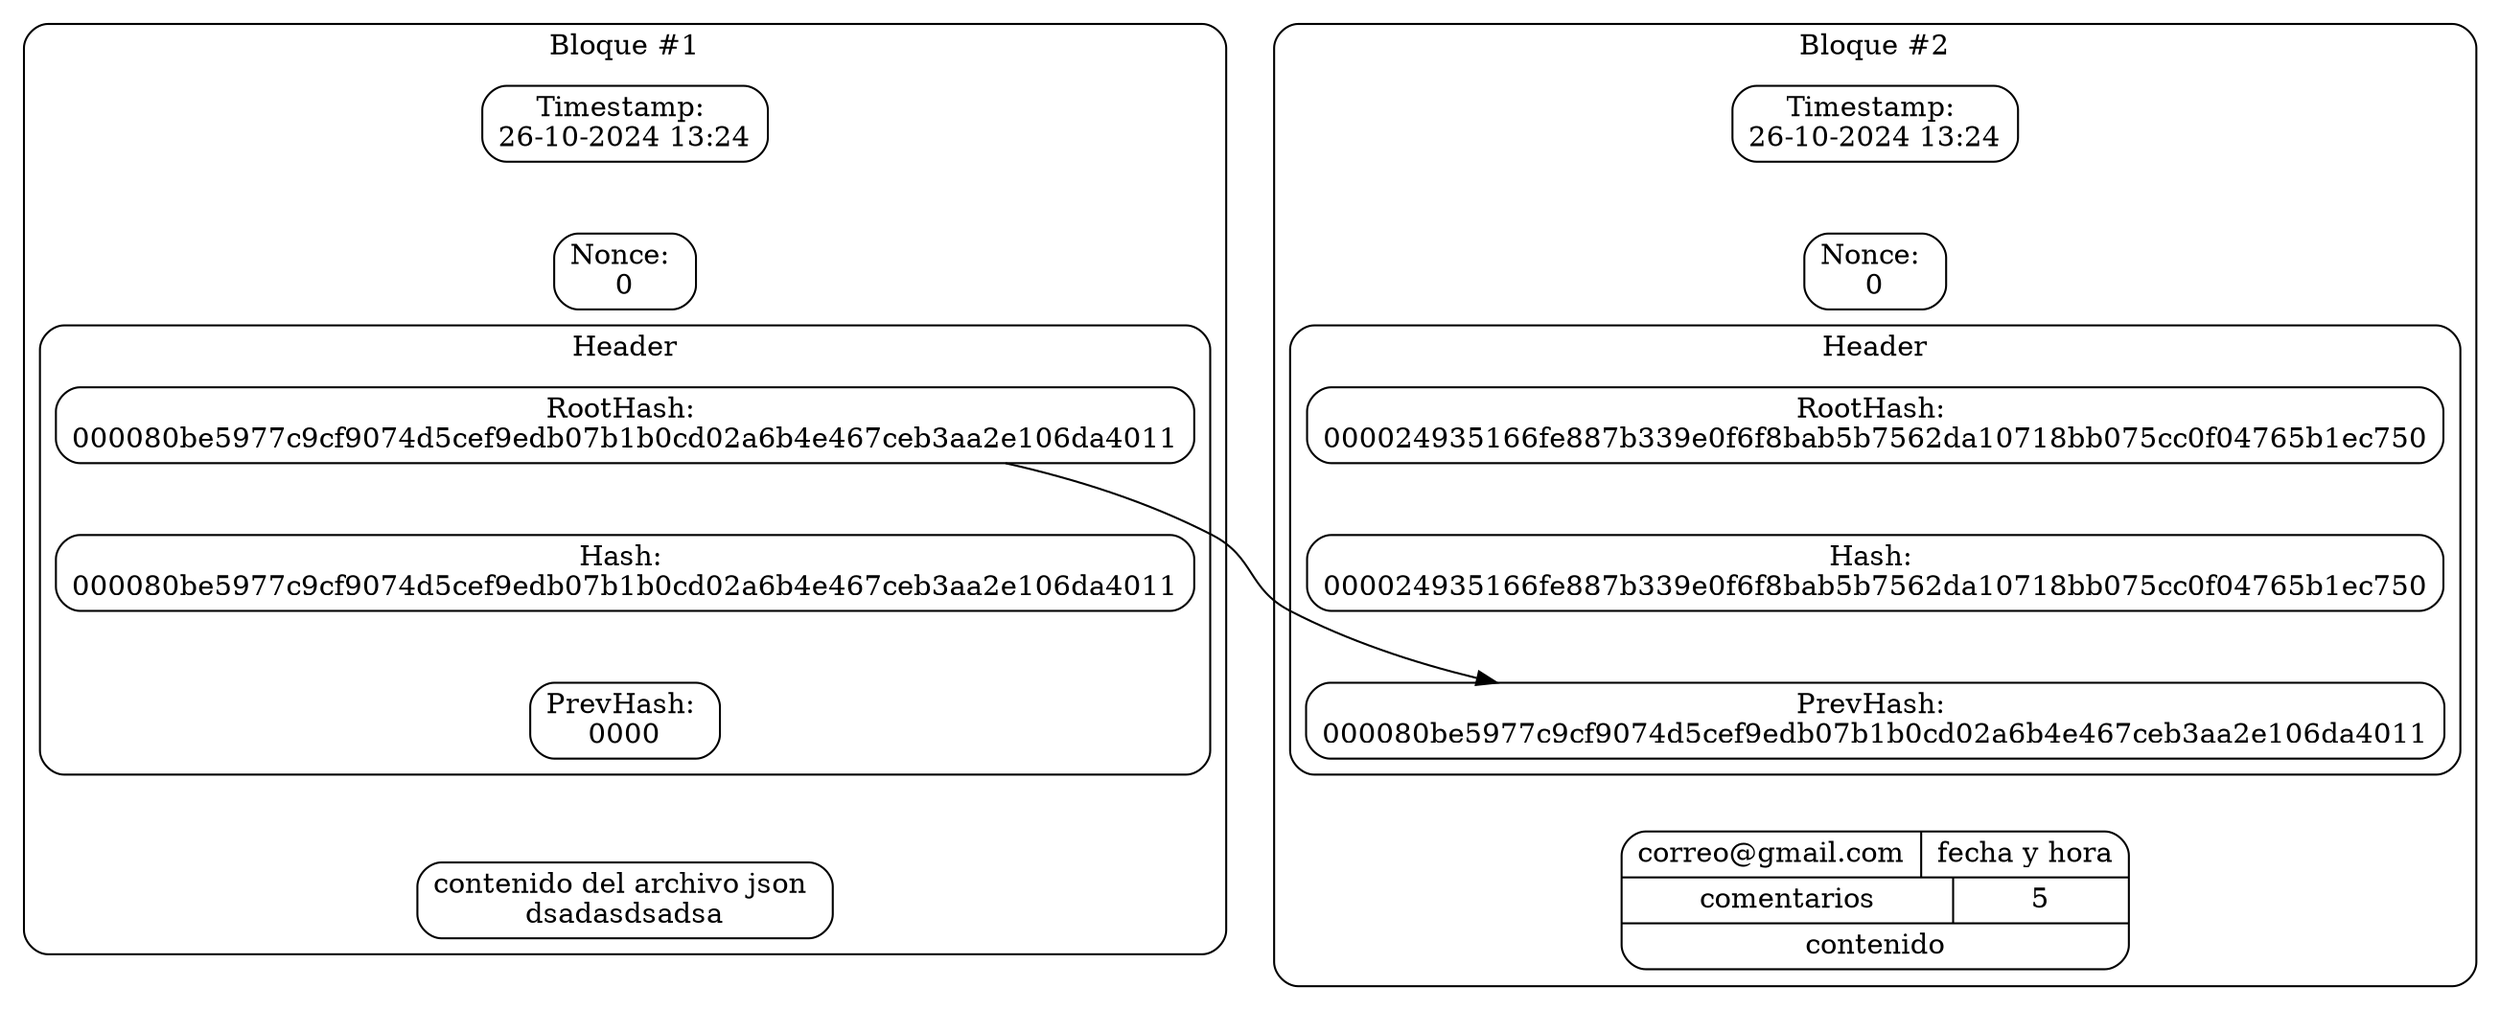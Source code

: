 digraph G {   
    subgraph cluster_block1 {
        label="Bloque #1"
        style=rounded;
        color=black;
        edge [style=invis];

        timestamp1 [label="Timestamp: \n26-10-2024 13:24"; shape=box; style=rounded];
        nonce1 [label="Nonce: \n0"; shape=box; style=rounded];
        timestamp1 -> nonce1 -> root1
        subgraph cluster_header1 {
            label="Header"
            style=rounded;

            root1 [label="RootHash: \n000080be5977c9cf9074d5cef9edb07b1b0cd02a6b4e467ceb3aa2e106da4011"; shape=box; style=rounded];
            proof1 [label="Hash: \n000080be5977c9cf9074d5cef9edb07b1b0cd02a6b4e467ceb3aa2e106da4011"; shape=box; style=rounded];
            hash1 [label="PrevHash: \n0000"; shape=box; style=rounded];

            root1 -> proof1
            proof1 -> hash1
        }
        trans4 [label="contenido del archivo json \ndsadasdsadsa"; shape=box; style=rounded];

        // el subgrafo cluster_header1 se conecta con las transacciones
        hash1 -> trans4
    }

    subgraph cluster_block2 {
        label="Bloque #2"
        style=rounded;
        color=black;
        edge [style=invis];
        
        timestamp2 [label="Timestamp: \n26-10-2024 13:24"; shape=box; style=rounded];
        nonce2 [label="Nonce: \n0"; shape=box; style=rounded];
        timestamp2 -> nonce2 -> root2
        subgraph cluster_header2 {
            label="Header"
            style=rounded;

            root2 [label="RootHash: \n000024935166fe887b339e0f6f8bab5b7562da10718bb075cc0f04765b1ec750"; shape=box; style=rounded];
            proof2 [label="Hash: \n000024935166fe887b339e0f6f8bab5b7562da10718bb075cc0f04765b1ec750"; shape=box; style=rounded];
            hash2 [label="PrevHash: \n000080be5977c9cf9074d5cef9edb07b1b0cd02a6b4e467ceb3aa2e106da4011"; shape=box; style=rounded];

            root2 -> proof2
            proof2 -> hash2
        }

        // Transacciones dentro del bloque 3
        trans9 [label="{{correo@gmail.com|fecha y hora}|{comentarios | 5}|contenido}"; shape=record; style=rounded];

        hash2 -> trans9
    }

    // conectar bloque1 con hash2, pero sin afectar el diseño
    root1 -> hash2 [constraint=false;];    
}
